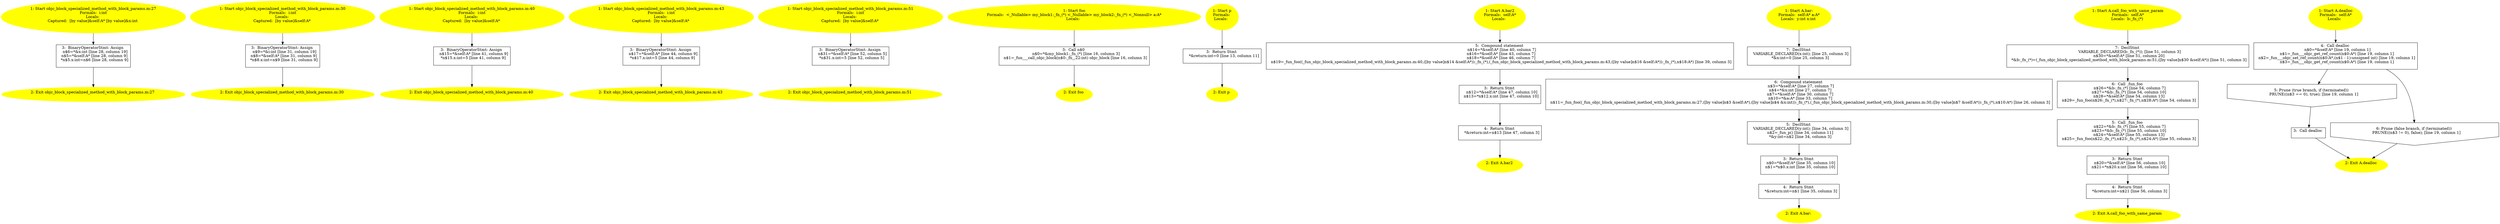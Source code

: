 /* @generated */
digraph cfg {
"objc_block_specialized_method_wit.f16868ddd5e62dc0_1" [label="1: Start objc_block_specialized_method_with_block_params.m:27\nFormals:  i:int\nLocals: \nCaptured:  [by value]&self:A* [by value]&x:int \n  " color=yellow style=filled]
	

	 "objc_block_specialized_method_wit.f16868ddd5e62dc0_1" -> "objc_block_specialized_method_wit.f16868ddd5e62dc0_3" ;
"objc_block_specialized_method_wit.f16868ddd5e62dc0_2" [label="2: Exit objc_block_specialized_method_with_block_params.m:27 \n  " color=yellow style=filled]
	

"objc_block_specialized_method_wit.f16868ddd5e62dc0_3" [label="3:  BinaryOperatorStmt: Assign \n   n$6=*&x:int [line 28, column 19]\n  n$5=*&self:A* [line 28, column 9]\n  *n$5.x:int=n$6 [line 28, column 9]\n " shape="box"]
	

	 "objc_block_specialized_method_wit.f16868ddd5e62dc0_3" -> "objc_block_specialized_method_wit.f16868ddd5e62dc0_2" ;
"objc_block_specialized_method_wit.d5579054493013ee_1" [label="1: Start objc_block_specialized_method_with_block_params.m:30\nFormals:  i:int\nLocals: \nCaptured:  [by value]&self:A* \n  " color=yellow style=filled]
	

	 "objc_block_specialized_method_wit.d5579054493013ee_1" -> "objc_block_specialized_method_wit.d5579054493013ee_3" ;
"objc_block_specialized_method_wit.d5579054493013ee_2" [label="2: Exit objc_block_specialized_method_with_block_params.m:30 \n  " color=yellow style=filled]
	

"objc_block_specialized_method_wit.d5579054493013ee_3" [label="3:  BinaryOperatorStmt: Assign \n   n$9=*&i:int [line 31, column 19]\n  n$8=*&self:A* [line 31, column 9]\n  *n$8.x:int=n$9 [line 31, column 9]\n " shape="box"]
	

	 "objc_block_specialized_method_wit.d5579054493013ee_3" -> "objc_block_specialized_method_wit.d5579054493013ee_2" ;
"objc_block_specialized_method_wit.866afacefb3561d4_1" [label="1: Start objc_block_specialized_method_with_block_params.m:40\nFormals:  i:int\nLocals: \nCaptured:  [by value]&self:A* \n  " color=yellow style=filled]
	

	 "objc_block_specialized_method_wit.866afacefb3561d4_1" -> "objc_block_specialized_method_wit.866afacefb3561d4_3" ;
"objc_block_specialized_method_wit.866afacefb3561d4_2" [label="2: Exit objc_block_specialized_method_with_block_params.m:40 \n  " color=yellow style=filled]
	

"objc_block_specialized_method_wit.866afacefb3561d4_3" [label="3:  BinaryOperatorStmt: Assign \n   n$15=*&self:A* [line 41, column 9]\n  *n$15.x:int=5 [line 41, column 9]\n " shape="box"]
	

	 "objc_block_specialized_method_wit.866afacefb3561d4_3" -> "objc_block_specialized_method_wit.866afacefb3561d4_2" ;
"objc_block_specialized_method_wit.667bc55797d1ca78_1" [label="1: Start objc_block_specialized_method_with_block_params.m:43\nFormals:  i:int\nLocals: \nCaptured:  [by value]&self:A* \n  " color=yellow style=filled]
	

	 "objc_block_specialized_method_wit.667bc55797d1ca78_1" -> "objc_block_specialized_method_wit.667bc55797d1ca78_3" ;
"objc_block_specialized_method_wit.667bc55797d1ca78_2" [label="2: Exit objc_block_specialized_method_with_block_params.m:43 \n  " color=yellow style=filled]
	

"objc_block_specialized_method_wit.667bc55797d1ca78_3" [label="3:  BinaryOperatorStmt: Assign \n   n$17=*&self:A* [line 44, column 9]\n  *n$17.x:int=5 [line 44, column 9]\n " shape="box"]
	

	 "objc_block_specialized_method_wit.667bc55797d1ca78_3" -> "objc_block_specialized_method_wit.667bc55797d1ca78_2" ;
"objc_block_specialized_method_wit.982152dd64690368_1" [label="1: Start objc_block_specialized_method_with_block_params.m:51\nFormals:  i:int\nLocals: \nCaptured:  [by value]&self:A* \n  " color=yellow style=filled]
	

	 "objc_block_specialized_method_wit.982152dd64690368_1" -> "objc_block_specialized_method_wit.982152dd64690368_3" ;
"objc_block_specialized_method_wit.982152dd64690368_2" [label="2: Exit objc_block_specialized_method_with_block_params.m:51 \n  " color=yellow style=filled]
	

"objc_block_specialized_method_wit.982152dd64690368_3" [label="3:  BinaryOperatorStmt: Assign \n   n$31=*&self:A* [line 52, column 5]\n  *n$31.x:int=5 [line 52, column 5]\n " shape="box"]
	

	 "objc_block_specialized_method_wit.982152dd64690368_3" -> "objc_block_specialized_method_wit.982152dd64690368_2" ;
"foo.acbd18db4cc2f85c_1" [label="1: Start foo\nFormals:  <_Nullable> my_block1:_fn_(*) <_Nullable> my_block2:_fn_(*) <_Nonnull> a:A*\nLocals:  \n  " color=yellow style=filled]
	

	 "foo.acbd18db4cc2f85c_1" -> "foo.acbd18db4cc2f85c_3" ;
"foo.acbd18db4cc2f85c_2" [label="2: Exit foo \n  " color=yellow style=filled]
	

"foo.acbd18db4cc2f85c_3" [label="3:  Call n$0 \n   n$0=*&my_block1:_fn_(*) [line 16, column 3]\n  n$1=_fun___call_objc_block(n$0:_fn_,22:int) objc_block [line 16, column 3]\n " shape="box"]
	

	 "foo.acbd18db4cc2f85c_3" -> "foo.acbd18db4cc2f85c_2" ;
"p.83878c9117133890_1" [label="1: Start p\nFormals: \nLocals:  \n  " color=yellow style=filled]
	

	 "p.83878c9117133890_1" -> "p.83878c9117133890_3" ;
"p.83878c9117133890_2" [label="2: Exit p \n  " color=yellow style=filled]
	

"p.83878c9117133890_3" [label="3:  Return Stmt \n   *&return:int=0 [line 13, column 11]\n " shape="box"]
	

	 "p.83878c9117133890_3" -> "p.83878c9117133890_2" ;
"bar2#A#[instance].2f0519276ed04788_1" [label="1: Start A.bar2\nFormals:  self:A*\nLocals:  \n  " color=yellow style=filled]
	

	 "bar2#A#[instance].2f0519276ed04788_1" -> "bar2#A#[instance].2f0519276ed04788_5" ;
"bar2#A#[instance].2f0519276ed04788_2" [label="2: Exit A.bar2 \n  " color=yellow style=filled]
	

"bar2#A#[instance].2f0519276ed04788_3" [label="3:  Return Stmt \n   n$12=*&self:A* [line 47, column 10]\n  n$13=*n$12.x:int [line 47, column 10]\n " shape="box"]
	

	 "bar2#A#[instance].2f0519276ed04788_3" -> "bar2#A#[instance].2f0519276ed04788_4" ;
"bar2#A#[instance].2f0519276ed04788_4" [label="4:  Return Stmt \n   *&return:int=n$13 [line 47, column 3]\n " shape="box"]
	

	 "bar2#A#[instance].2f0519276ed04788_4" -> "bar2#A#[instance].2f0519276ed04788_2" ;
"bar2#A#[instance].2f0519276ed04788_5" [label="5:  Compound statement \n   n$14=*&self:A* [line 40, column 7]\n  n$16=*&self:A* [line 43, column 7]\n  n$18=*&self:A* [line 46, column 7]\n  n$19=_fun_foo((_fun_objc_block_specialized_method_with_block_params.m:40,([by value]n$14 &self:A*)):_fn_(*),(_fun_objc_block_specialized_method_with_block_params.m:43,([by value]n$16 &self:A*)):_fn_(*),n$18:A*) [line 39, column 3]\n " shape="box"]
	

	 "bar2#A#[instance].2f0519276ed04788_5" -> "bar2#A#[instance].2f0519276ed04788_3" ;
"bar:#A(class A)#[instance].8e6cfff8b86359b6_1" [label="1: Start A.bar:\nFormals:  self:A* a:A*\nLocals:  y:int x:int \n  " color=yellow style=filled]
	

	 "bar:#A(class A)#[instance].8e6cfff8b86359b6_1" -> "bar:#A(class A)#[instance].8e6cfff8b86359b6_7" ;
"bar:#A(class A)#[instance].8e6cfff8b86359b6_2" [label="2: Exit A.bar: \n  " color=yellow style=filled]
	

"bar:#A(class A)#[instance].8e6cfff8b86359b6_3" [label="3:  Return Stmt \n   n$0=*&self:A* [line 35, column 10]\n  n$1=*n$0.x:int [line 35, column 10]\n " shape="box"]
	

	 "bar:#A(class A)#[instance].8e6cfff8b86359b6_3" -> "bar:#A(class A)#[instance].8e6cfff8b86359b6_4" ;
"bar:#A(class A)#[instance].8e6cfff8b86359b6_4" [label="4:  Return Stmt \n   *&return:int=n$1 [line 35, column 3]\n " shape="box"]
	

	 "bar:#A(class A)#[instance].8e6cfff8b86359b6_4" -> "bar:#A(class A)#[instance].8e6cfff8b86359b6_2" ;
"bar:#A(class A)#[instance].8e6cfff8b86359b6_5" [label="5:  DeclStmt \n   VARIABLE_DECLARED(y:int); [line 34, column 3]\n  n$2=_fun_p() [line 34, column 11]\n  *&y:int=n$2 [line 34, column 3]\n " shape="box"]
	

	 "bar:#A(class A)#[instance].8e6cfff8b86359b6_5" -> "bar:#A(class A)#[instance].8e6cfff8b86359b6_3" ;
"bar:#A(class A)#[instance].8e6cfff8b86359b6_6" [label="6:  Compound statement \n   n$3=*&self:A* [line 27, column 7]\n  n$4=*&x:int [line 27, column 7]\n  n$7=*&self:A* [line 30, column 7]\n  n$10=*&a:A* [line 33, column 7]\n  n$11=_fun_foo((_fun_objc_block_specialized_method_with_block_params.m:27,([by value]n$3 &self:A*),([by value]n$4 &x:int)):_fn_(*),(_fun_objc_block_specialized_method_with_block_params.m:30,([by value]n$7 &self:A*)):_fn_(*),n$10:A*) [line 26, column 3]\n " shape="box"]
	

	 "bar:#A(class A)#[instance].8e6cfff8b86359b6_6" -> "bar:#A(class A)#[instance].8e6cfff8b86359b6_5" ;
"bar:#A(class A)#[instance].8e6cfff8b86359b6_7" [label="7:  DeclStmt \n   VARIABLE_DECLARED(x:int); [line 25, column 3]\n  *&x:int=0 [line 25, column 3]\n " shape="box"]
	

	 "bar:#A(class A)#[instance].8e6cfff8b86359b6_7" -> "bar:#A(class A)#[instance].8e6cfff8b86359b6_6" ;
"call_foo_with_same_param#A#[insta.0f7e046192340a49_1" [label="1: Start A.call_foo_with_same_param\nFormals:  self:A*\nLocals:  b:_fn_(*) \n  " color=yellow style=filled]
	

	 "call_foo_with_same_param#A#[insta.0f7e046192340a49_1" -> "call_foo_with_same_param#A#[insta.0f7e046192340a49_7" ;
"call_foo_with_same_param#A#[insta.0f7e046192340a49_2" [label="2: Exit A.call_foo_with_same_param \n  " color=yellow style=filled]
	

"call_foo_with_same_param#A#[insta.0f7e046192340a49_3" [label="3:  Return Stmt \n   n$20=*&self:A* [line 56, column 10]\n  n$21=*n$20.x:int [line 56, column 10]\n " shape="box"]
	

	 "call_foo_with_same_param#A#[insta.0f7e046192340a49_3" -> "call_foo_with_same_param#A#[insta.0f7e046192340a49_4" ;
"call_foo_with_same_param#A#[insta.0f7e046192340a49_4" [label="4:  Return Stmt \n   *&return:int=n$21 [line 56, column 3]\n " shape="box"]
	

	 "call_foo_with_same_param#A#[insta.0f7e046192340a49_4" -> "call_foo_with_same_param#A#[insta.0f7e046192340a49_2" ;
"call_foo_with_same_param#A#[insta.0f7e046192340a49_5" [label="5:  Call _fun_foo \n   n$22=*&b:_fn_(*) [line 55, column 7]\n  n$23=*&b:_fn_(*) [line 55, column 10]\n  n$24=*&self:A* [line 55, column 13]\n  n$25=_fun_foo(n$22:_fn_(*),n$23:_fn_(*),n$24:A*) [line 55, column 3]\n " shape="box"]
	

	 "call_foo_with_same_param#A#[insta.0f7e046192340a49_5" -> "call_foo_with_same_param#A#[insta.0f7e046192340a49_3" ;
"call_foo_with_same_param#A#[insta.0f7e046192340a49_6" [label="6:  Call _fun_foo \n   n$26=*&b:_fn_(*) [line 54, column 7]\n  n$27=*&b:_fn_(*) [line 54, column 10]\n  n$28=*&self:A* [line 54, column 13]\n  n$29=_fun_foo(n$26:_fn_(*),n$27:_fn_(*),n$28:A*) [line 54, column 3]\n " shape="box"]
	

	 "call_foo_with_same_param#A#[insta.0f7e046192340a49_6" -> "call_foo_with_same_param#A#[insta.0f7e046192340a49_5" ;
"call_foo_with_same_param#A#[insta.0f7e046192340a49_7" [label="7:  DeclStmt \n   VARIABLE_DECLARED(b:_fn_(*)); [line 51, column 3]\n  n$30=*&self:A* [line 51, column 20]\n  *&b:_fn_(*)=(_fun_objc_block_specialized_method_with_block_params.m:51,([by value]n$30 &self:A*)) [line 51, column 3]\n " shape="box"]
	

	 "call_foo_with_same_param#A#[insta.0f7e046192340a49_7" -> "call_foo_with_same_param#A#[insta.0f7e046192340a49_6" ;
"dealloc#A#[instance].cb1004dc8428c0dc_1" [label="1: Start A.dealloc\nFormals:  self:A*\nLocals:  \n  " color=yellow style=filled]
	

	 "dealloc#A#[instance].cb1004dc8428c0dc_1" -> "dealloc#A#[instance].cb1004dc8428c0dc_4" ;
"dealloc#A#[instance].cb1004dc8428c0dc_2" [label="2: Exit A.dealloc \n  " color=yellow style=filled]
	

"dealloc#A#[instance].cb1004dc8428c0dc_3" [label="3:  Call dealloc \n  " shape="box"]
	

	 "dealloc#A#[instance].cb1004dc8428c0dc_3" -> "dealloc#A#[instance].cb1004dc8428c0dc_2" ;
"dealloc#A#[instance].cb1004dc8428c0dc_4" [label="4:  Call dealloc \n   n$0=*&self:A* [line 19, column 1]\n  n$1=_fun___objc_get_ref_count(n$0:A*) [line 19, column 1]\n  n$2=_fun___objc_set_ref_count(n$0:A*,(n$1 - 1):unsigned int) [line 19, column 1]\n  n$3=_fun___objc_get_ref_count(n$0:A*) [line 19, column 1]\n " shape="box"]
	

	 "dealloc#A#[instance].cb1004dc8428c0dc_4" -> "dealloc#A#[instance].cb1004dc8428c0dc_5" ;
	 "dealloc#A#[instance].cb1004dc8428c0dc_4" -> "dealloc#A#[instance].cb1004dc8428c0dc_6" ;
"dealloc#A#[instance].cb1004dc8428c0dc_5" [label="5: Prune (true branch, if (terminated)) \n   PRUNE((n$3 == 0), true); [line 19, column 1]\n " shape="invhouse"]
	

	 "dealloc#A#[instance].cb1004dc8428c0dc_5" -> "dealloc#A#[instance].cb1004dc8428c0dc_3" ;
"dealloc#A#[instance].cb1004dc8428c0dc_6" [label="6: Prune (false branch, if (terminated)) \n   PRUNE((n$3 != 0), false); [line 19, column 1]\n " shape="invhouse"]
	

	 "dealloc#A#[instance].cb1004dc8428c0dc_6" -> "dealloc#A#[instance].cb1004dc8428c0dc_2" ;
}
